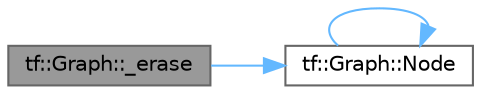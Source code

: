 digraph "tf::Graph::_erase"
{
 // LATEX_PDF_SIZE
  bgcolor="transparent";
  edge [fontname=Helvetica,fontsize=10,labelfontname=Helvetica,labelfontsize=10];
  node [fontname=Helvetica,fontsize=10,shape=box,height=0.2,width=0.4];
  rankdir="LR";
  Node1 [id="Node000001",label="tf::Graph::_erase",height=0.2,width=0.4,color="gray40", fillcolor="grey60", style="filled", fontcolor="black",tooltip=" "];
  Node1 -> Node2 [id="edge1_Node000001_Node000002",color="steelblue1",style="solid",tooltip=" "];
  Node2 [id="Node000002",label="tf::Graph::Node",height=0.2,width=0.4,color="grey40", fillcolor="white", style="filled",URL="$classtf_1_1_graph.html#a6db9d28bd448a131448276ee03de1e6d",tooltip=" "];
  Node2 -> Node2 [id="edge2_Node000002_Node000002",color="steelblue1",style="solid",tooltip=" "];
}
